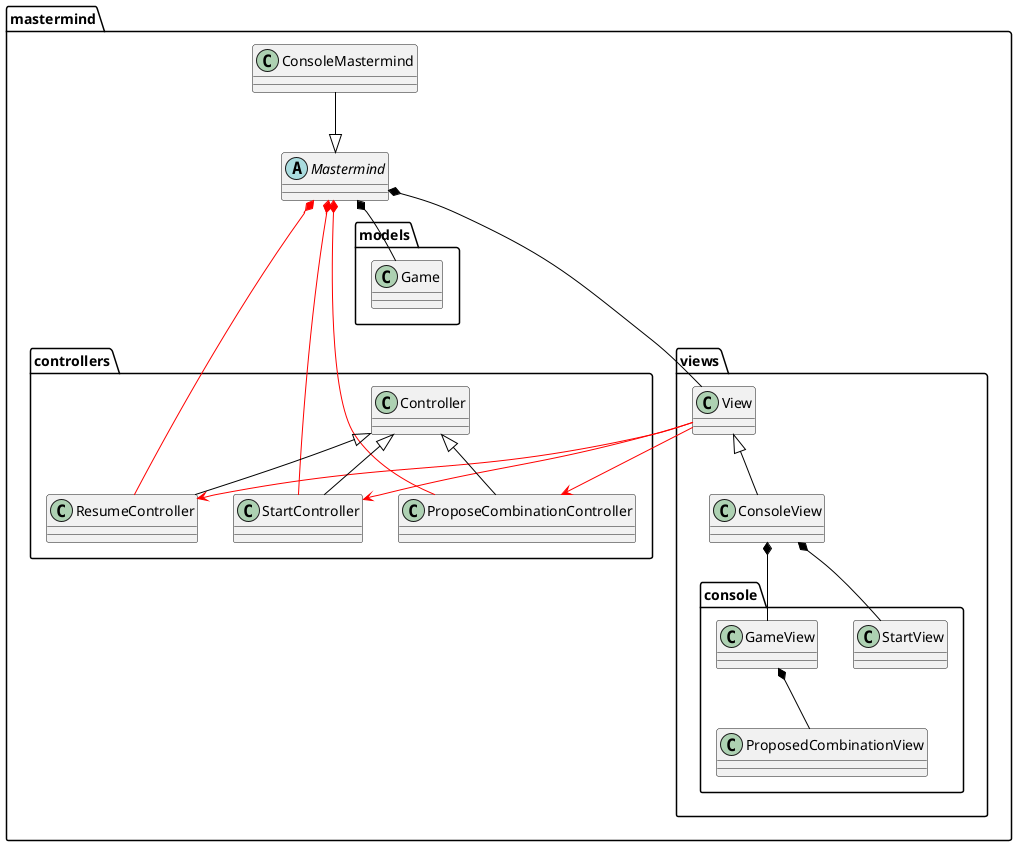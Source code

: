 @startuml
skinparam {
    BoundaryBackgroundColor #629EF9
    BoundaryBorderColor black
    BoundaryFontSize 12
    BoundarySize 10
    ControlBackgroundColor #b5bd68
    ControlBorderColor #718c00
    EntityBackgroundColor #F2AC4E
    EntityBorderColor black
    ArrowColor black

}

package mastermind {

abstract class Mastermind
class ConsoleMastermind

package controllers {
    class Controller
    class ProposeCombinationController
    class ResumeController
    class StartController
}

package models {
    class Game
}

package views {

    class View
    class ConsoleView

    package console{
        class StartView
        class ProposedCombinationView
        class GameView
}



}
Mastermind *-- Game
Mastermind *-- View
Mastermind *---[#red]- StartController
Mastermind *---[#red]- ProposeCombinationController
Mastermind *---[#red]- ResumeController
Mastermind <|-up- ConsoleMastermind
View <|-- ConsoleView
View -[#red]-> StartController
View -[#red]-> ResumeController
View -[#red]-> ProposeCombinationController

ConsoleView *-- GameView
ConsoleView *-- StartView

GameView *-- ProposedCombinationView
Controller <|-- StartController
Controller <|-- ResumeController
Controller <|-- ProposeCombinationController


}


@enduml